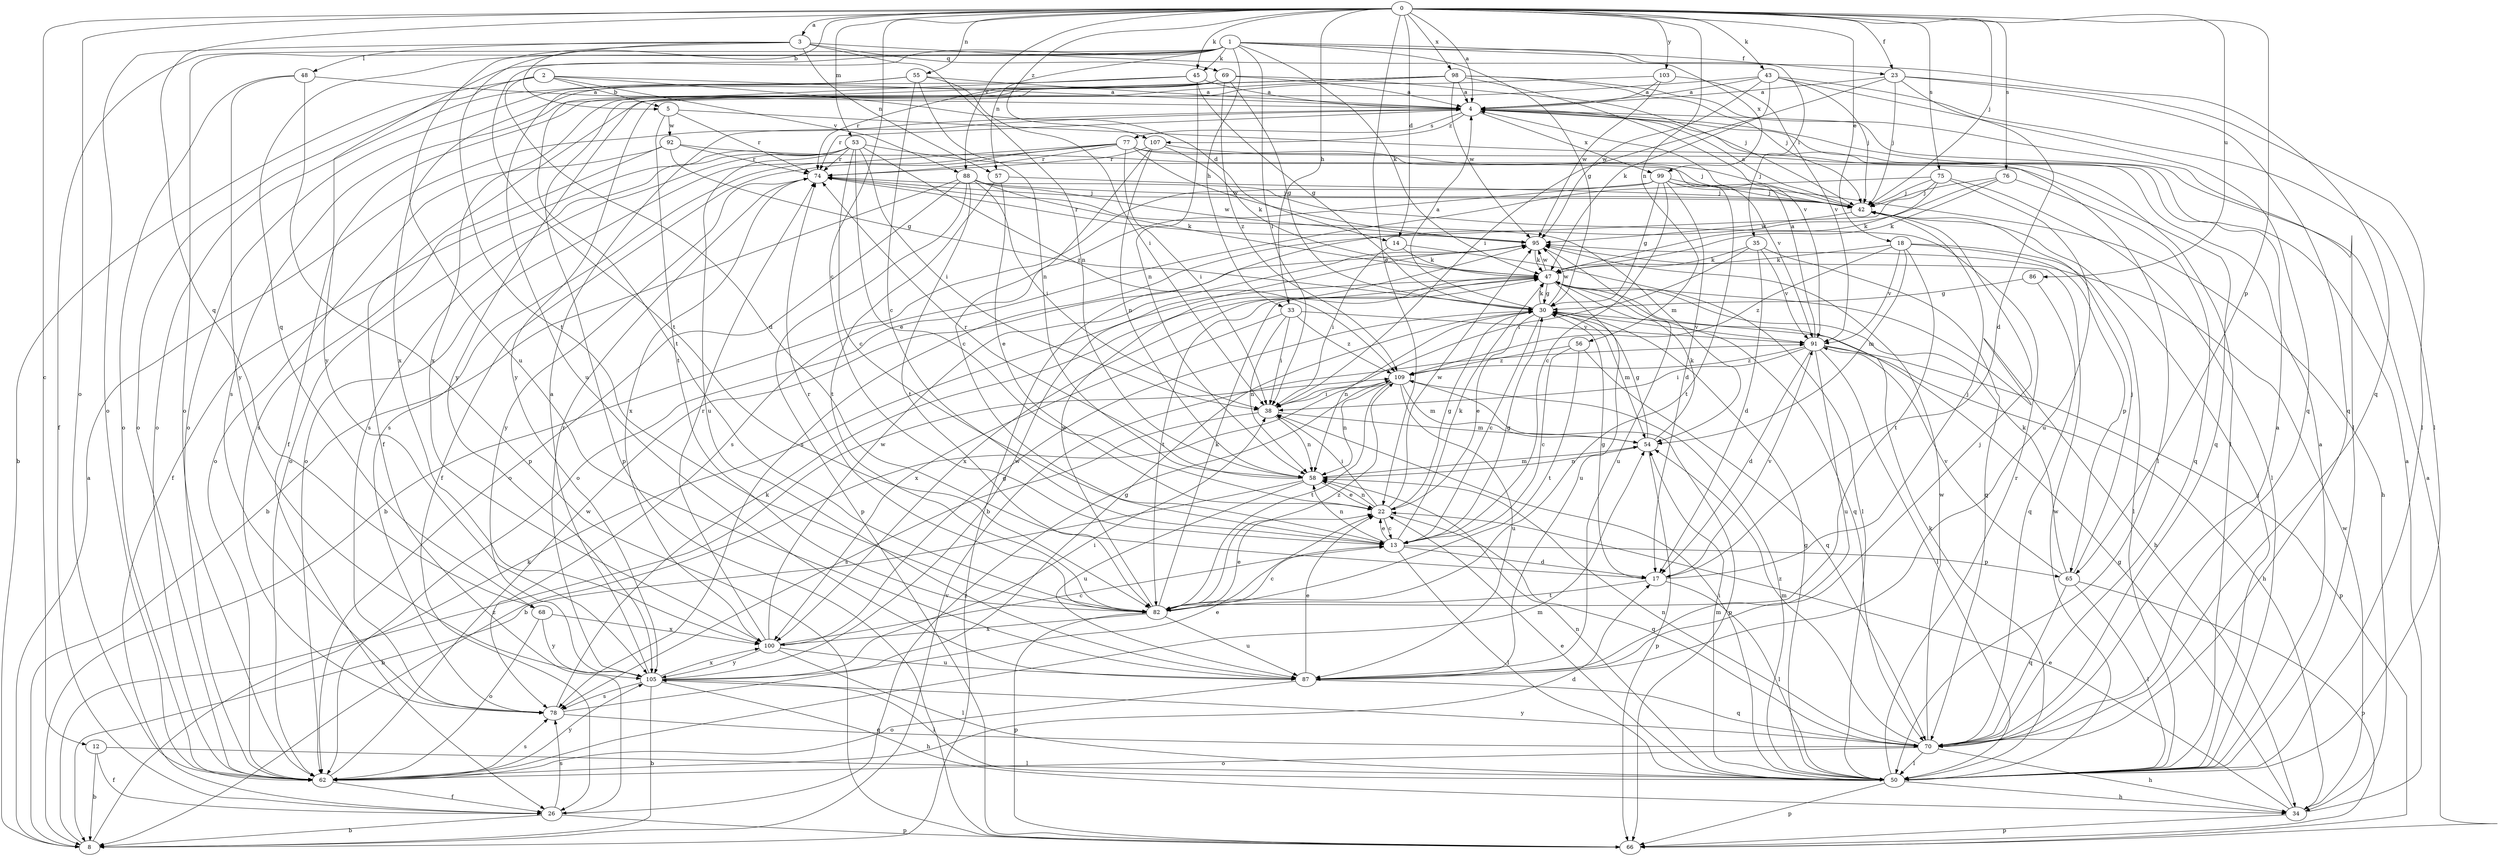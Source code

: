 strict digraph  {
0;
1;
2;
3;
4;
5;
8;
12;
13;
14;
17;
18;
22;
23;
26;
30;
33;
34;
35;
38;
42;
43;
45;
47;
48;
50;
53;
54;
55;
56;
57;
58;
62;
65;
66;
68;
69;
70;
74;
75;
76;
77;
78;
82;
86;
87;
88;
91;
92;
95;
98;
99;
100;
103;
105;
107;
109;
0 -> 3  [label=a];
0 -> 4  [label=a];
0 -> 5  [label=b];
0 -> 12  [label=c];
0 -> 13  [label=c];
0 -> 14  [label=d];
0 -> 18  [label=e];
0 -> 22  [label=e];
0 -> 23  [label=f];
0 -> 33  [label=h];
0 -> 42  [label=j];
0 -> 43  [label=k];
0 -> 45  [label=k];
0 -> 53  [label=m];
0 -> 55  [label=n];
0 -> 56  [label=n];
0 -> 62  [label=o];
0 -> 65  [label=p];
0 -> 68  [label=q];
0 -> 75  [label=s];
0 -> 76  [label=s];
0 -> 86  [label=u];
0 -> 88  [label=v];
0 -> 98  [label=x];
0 -> 103  [label=y];
0 -> 107  [label=z];
1 -> 23  [label=f];
1 -> 26  [label=f];
1 -> 30  [label=g];
1 -> 33  [label=h];
1 -> 35  [label=i];
1 -> 38  [label=i];
1 -> 45  [label=k];
1 -> 47  [label=k];
1 -> 57  [label=n];
1 -> 62  [label=o];
1 -> 68  [label=q];
1 -> 82  [label=t];
1 -> 99  [label=x];
1 -> 105  [label=y];
2 -> 4  [label=a];
2 -> 5  [label=b];
2 -> 8  [label=b];
2 -> 14  [label=d];
2 -> 17  [label=d];
2 -> 62  [label=o];
2 -> 88  [label=v];
3 -> 48  [label=l];
3 -> 57  [label=n];
3 -> 58  [label=n];
3 -> 62  [label=o];
3 -> 69  [label=q];
3 -> 70  [label=q];
3 -> 82  [label=t];
3 -> 87  [label=u];
4 -> 74  [label=r];
4 -> 77  [label=s];
4 -> 99  [label=x];
4 -> 107  [label=z];
5 -> 50  [label=l];
5 -> 74  [label=r];
5 -> 82  [label=t];
5 -> 92  [label=w];
8 -> 4  [label=a];
8 -> 47  [label=k];
8 -> 91  [label=v];
8 -> 109  [label=z];
12 -> 8  [label=b];
12 -> 26  [label=f];
12 -> 50  [label=l];
13 -> 17  [label=d];
13 -> 22  [label=e];
13 -> 30  [label=g];
13 -> 47  [label=k];
13 -> 50  [label=l];
13 -> 58  [label=n];
13 -> 65  [label=p];
14 -> 38  [label=i];
14 -> 47  [label=k];
14 -> 50  [label=l];
17 -> 30  [label=g];
17 -> 42  [label=j];
17 -> 50  [label=l];
17 -> 82  [label=t];
17 -> 91  [label=v];
18 -> 47  [label=k];
18 -> 50  [label=l];
18 -> 54  [label=m];
18 -> 65  [label=p];
18 -> 82  [label=t];
18 -> 91  [label=v];
18 -> 109  [label=z];
22 -> 13  [label=c];
22 -> 30  [label=g];
22 -> 38  [label=i];
22 -> 58  [label=n];
22 -> 70  [label=q];
22 -> 95  [label=w];
23 -> 4  [label=a];
23 -> 17  [label=d];
23 -> 38  [label=i];
23 -> 42  [label=j];
23 -> 50  [label=l];
23 -> 70  [label=q];
26 -> 8  [label=b];
26 -> 66  [label=p];
26 -> 78  [label=s];
26 -> 109  [label=z];
30 -> 4  [label=a];
30 -> 13  [label=c];
30 -> 22  [label=e];
30 -> 47  [label=k];
30 -> 54  [label=m];
30 -> 58  [label=n];
30 -> 91  [label=v];
30 -> 95  [label=w];
33 -> 38  [label=i];
33 -> 58  [label=n];
33 -> 91  [label=v];
33 -> 100  [label=x];
33 -> 109  [label=z];
34 -> 4  [label=a];
34 -> 22  [label=e];
34 -> 30  [label=g];
34 -> 66  [label=p];
34 -> 95  [label=w];
35 -> 17  [label=d];
35 -> 38  [label=i];
35 -> 47  [label=k];
35 -> 70  [label=q];
35 -> 91  [label=v];
38 -> 54  [label=m];
38 -> 58  [label=n];
38 -> 78  [label=s];
42 -> 4  [label=a];
42 -> 95  [label=w];
43 -> 4  [label=a];
43 -> 42  [label=j];
43 -> 47  [label=k];
43 -> 50  [label=l];
43 -> 70  [label=q];
43 -> 95  [label=w];
43 -> 105  [label=y];
45 -> 4  [label=a];
45 -> 30  [label=g];
45 -> 58  [label=n];
45 -> 62  [label=o];
45 -> 82  [label=t];
47 -> 30  [label=g];
47 -> 34  [label=h];
47 -> 70  [label=q];
47 -> 82  [label=t];
47 -> 87  [label=u];
47 -> 95  [label=w];
47 -> 100  [label=x];
48 -> 4  [label=a];
48 -> 62  [label=o];
48 -> 66  [label=p];
48 -> 105  [label=y];
50 -> 4  [label=a];
50 -> 22  [label=e];
50 -> 30  [label=g];
50 -> 34  [label=h];
50 -> 38  [label=i];
50 -> 42  [label=j];
50 -> 47  [label=k];
50 -> 54  [label=m];
50 -> 58  [label=n];
50 -> 66  [label=p];
50 -> 74  [label=r];
50 -> 95  [label=w];
50 -> 109  [label=z];
53 -> 13  [label=c];
53 -> 22  [label=e];
53 -> 26  [label=f];
53 -> 38  [label=i];
53 -> 42  [label=j];
53 -> 62  [label=o];
53 -> 74  [label=r];
53 -> 78  [label=s];
53 -> 87  [label=u];
53 -> 109  [label=z];
54 -> 30  [label=g];
54 -> 47  [label=k];
54 -> 58  [label=n];
54 -> 66  [label=p];
55 -> 4  [label=a];
55 -> 13  [label=c];
55 -> 38  [label=i];
55 -> 58  [label=n];
55 -> 62  [label=o];
55 -> 87  [label=u];
56 -> 13  [label=c];
56 -> 70  [label=q];
56 -> 82  [label=t];
56 -> 109  [label=z];
57 -> 22  [label=e];
57 -> 42  [label=j];
57 -> 82  [label=t];
58 -> 8  [label=b];
58 -> 22  [label=e];
58 -> 54  [label=m];
58 -> 74  [label=r];
58 -> 87  [label=u];
62 -> 17  [label=d];
62 -> 26  [label=f];
62 -> 54  [label=m];
62 -> 78  [label=s];
62 -> 95  [label=w];
62 -> 105  [label=y];
65 -> 42  [label=j];
65 -> 47  [label=k];
65 -> 50  [label=l];
65 -> 66  [label=p];
65 -> 70  [label=q];
65 -> 91  [label=v];
66 -> 4  [label=a];
68 -> 62  [label=o];
68 -> 100  [label=x];
68 -> 105  [label=y];
69 -> 4  [label=a];
69 -> 30  [label=g];
69 -> 42  [label=j];
69 -> 66  [label=p];
69 -> 74  [label=r];
69 -> 100  [label=x];
69 -> 109  [label=z];
70 -> 4  [label=a];
70 -> 34  [label=h];
70 -> 50  [label=l];
70 -> 54  [label=m];
70 -> 58  [label=n];
70 -> 62  [label=o];
70 -> 95  [label=w];
70 -> 105  [label=y];
74 -> 42  [label=j];
74 -> 54  [label=m];
74 -> 100  [label=x];
74 -> 105  [label=y];
75 -> 8  [label=b];
75 -> 42  [label=j];
75 -> 47  [label=k];
75 -> 50  [label=l];
75 -> 62  [label=o];
75 -> 87  [label=u];
76 -> 42  [label=j];
76 -> 47  [label=k];
76 -> 70  [label=q];
76 -> 78  [label=s];
77 -> 26  [label=f];
77 -> 38  [label=i];
77 -> 50  [label=l];
77 -> 62  [label=o];
77 -> 74  [label=r];
77 -> 78  [label=s];
77 -> 91  [label=v];
77 -> 95  [label=w];
78 -> 22  [label=e];
78 -> 47  [label=k];
78 -> 70  [label=q];
82 -> 13  [label=c];
82 -> 22  [label=e];
82 -> 47  [label=k];
82 -> 66  [label=p];
82 -> 74  [label=r];
82 -> 87  [label=u];
82 -> 95  [label=w];
82 -> 100  [label=x];
82 -> 109  [label=z];
86 -> 30  [label=g];
86 -> 70  [label=q];
87 -> 22  [label=e];
87 -> 42  [label=j];
87 -> 62  [label=o];
87 -> 70  [label=q];
88 -> 8  [label=b];
88 -> 38  [label=i];
88 -> 42  [label=j];
88 -> 47  [label=k];
88 -> 62  [label=o];
88 -> 66  [label=p];
88 -> 82  [label=t];
88 -> 95  [label=w];
91 -> 4  [label=a];
91 -> 17  [label=d];
91 -> 34  [label=h];
91 -> 38  [label=i];
91 -> 50  [label=l];
91 -> 66  [label=p];
91 -> 87  [label=u];
91 -> 109  [label=z];
92 -> 30  [label=g];
92 -> 62  [label=o];
92 -> 70  [label=q];
92 -> 74  [label=r];
92 -> 78  [label=s];
95 -> 47  [label=k];
95 -> 74  [label=r];
95 -> 87  [label=u];
98 -> 4  [label=a];
98 -> 26  [label=f];
98 -> 42  [label=j];
98 -> 50  [label=l];
98 -> 78  [label=s];
98 -> 91  [label=v];
98 -> 95  [label=w];
98 -> 100  [label=x];
98 -> 105  [label=y];
99 -> 8  [label=b];
99 -> 13  [label=c];
99 -> 17  [label=d];
99 -> 30  [label=g];
99 -> 34  [label=h];
99 -> 42  [label=j];
99 -> 78  [label=s];
99 -> 82  [label=t];
100 -> 13  [label=c];
100 -> 30  [label=g];
100 -> 50  [label=l];
100 -> 74  [label=r];
100 -> 87  [label=u];
100 -> 95  [label=w];
100 -> 105  [label=y];
103 -> 4  [label=a];
103 -> 26  [label=f];
103 -> 91  [label=v];
103 -> 95  [label=w];
105 -> 4  [label=a];
105 -> 8  [label=b];
105 -> 30  [label=g];
105 -> 34  [label=h];
105 -> 38  [label=i];
105 -> 50  [label=l];
105 -> 74  [label=r];
105 -> 78  [label=s];
105 -> 95  [label=w];
105 -> 100  [label=x];
107 -> 13  [label=c];
107 -> 42  [label=j];
107 -> 47  [label=k];
107 -> 58  [label=n];
107 -> 74  [label=r];
109 -> 8  [label=b];
109 -> 38  [label=i];
109 -> 54  [label=m];
109 -> 58  [label=n];
109 -> 66  [label=p];
109 -> 82  [label=t];
109 -> 87  [label=u];
}

